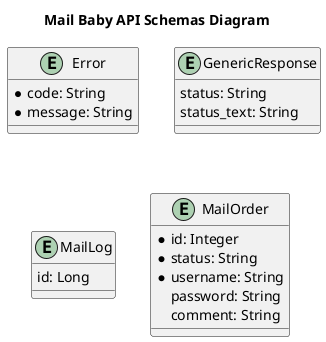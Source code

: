 @startuml

title Mail Baby API Schemas Diagram

entity Error { 
    * code: String
    * message: String
}

entity GenericResponse { 
    status: String
    status_text: String
}

entity MailLog { 
    id: Long
}

entity MailOrder { 
    * id: Integer
    * status: String
    * username: String
    password: String
    comment: String
}



@enduml